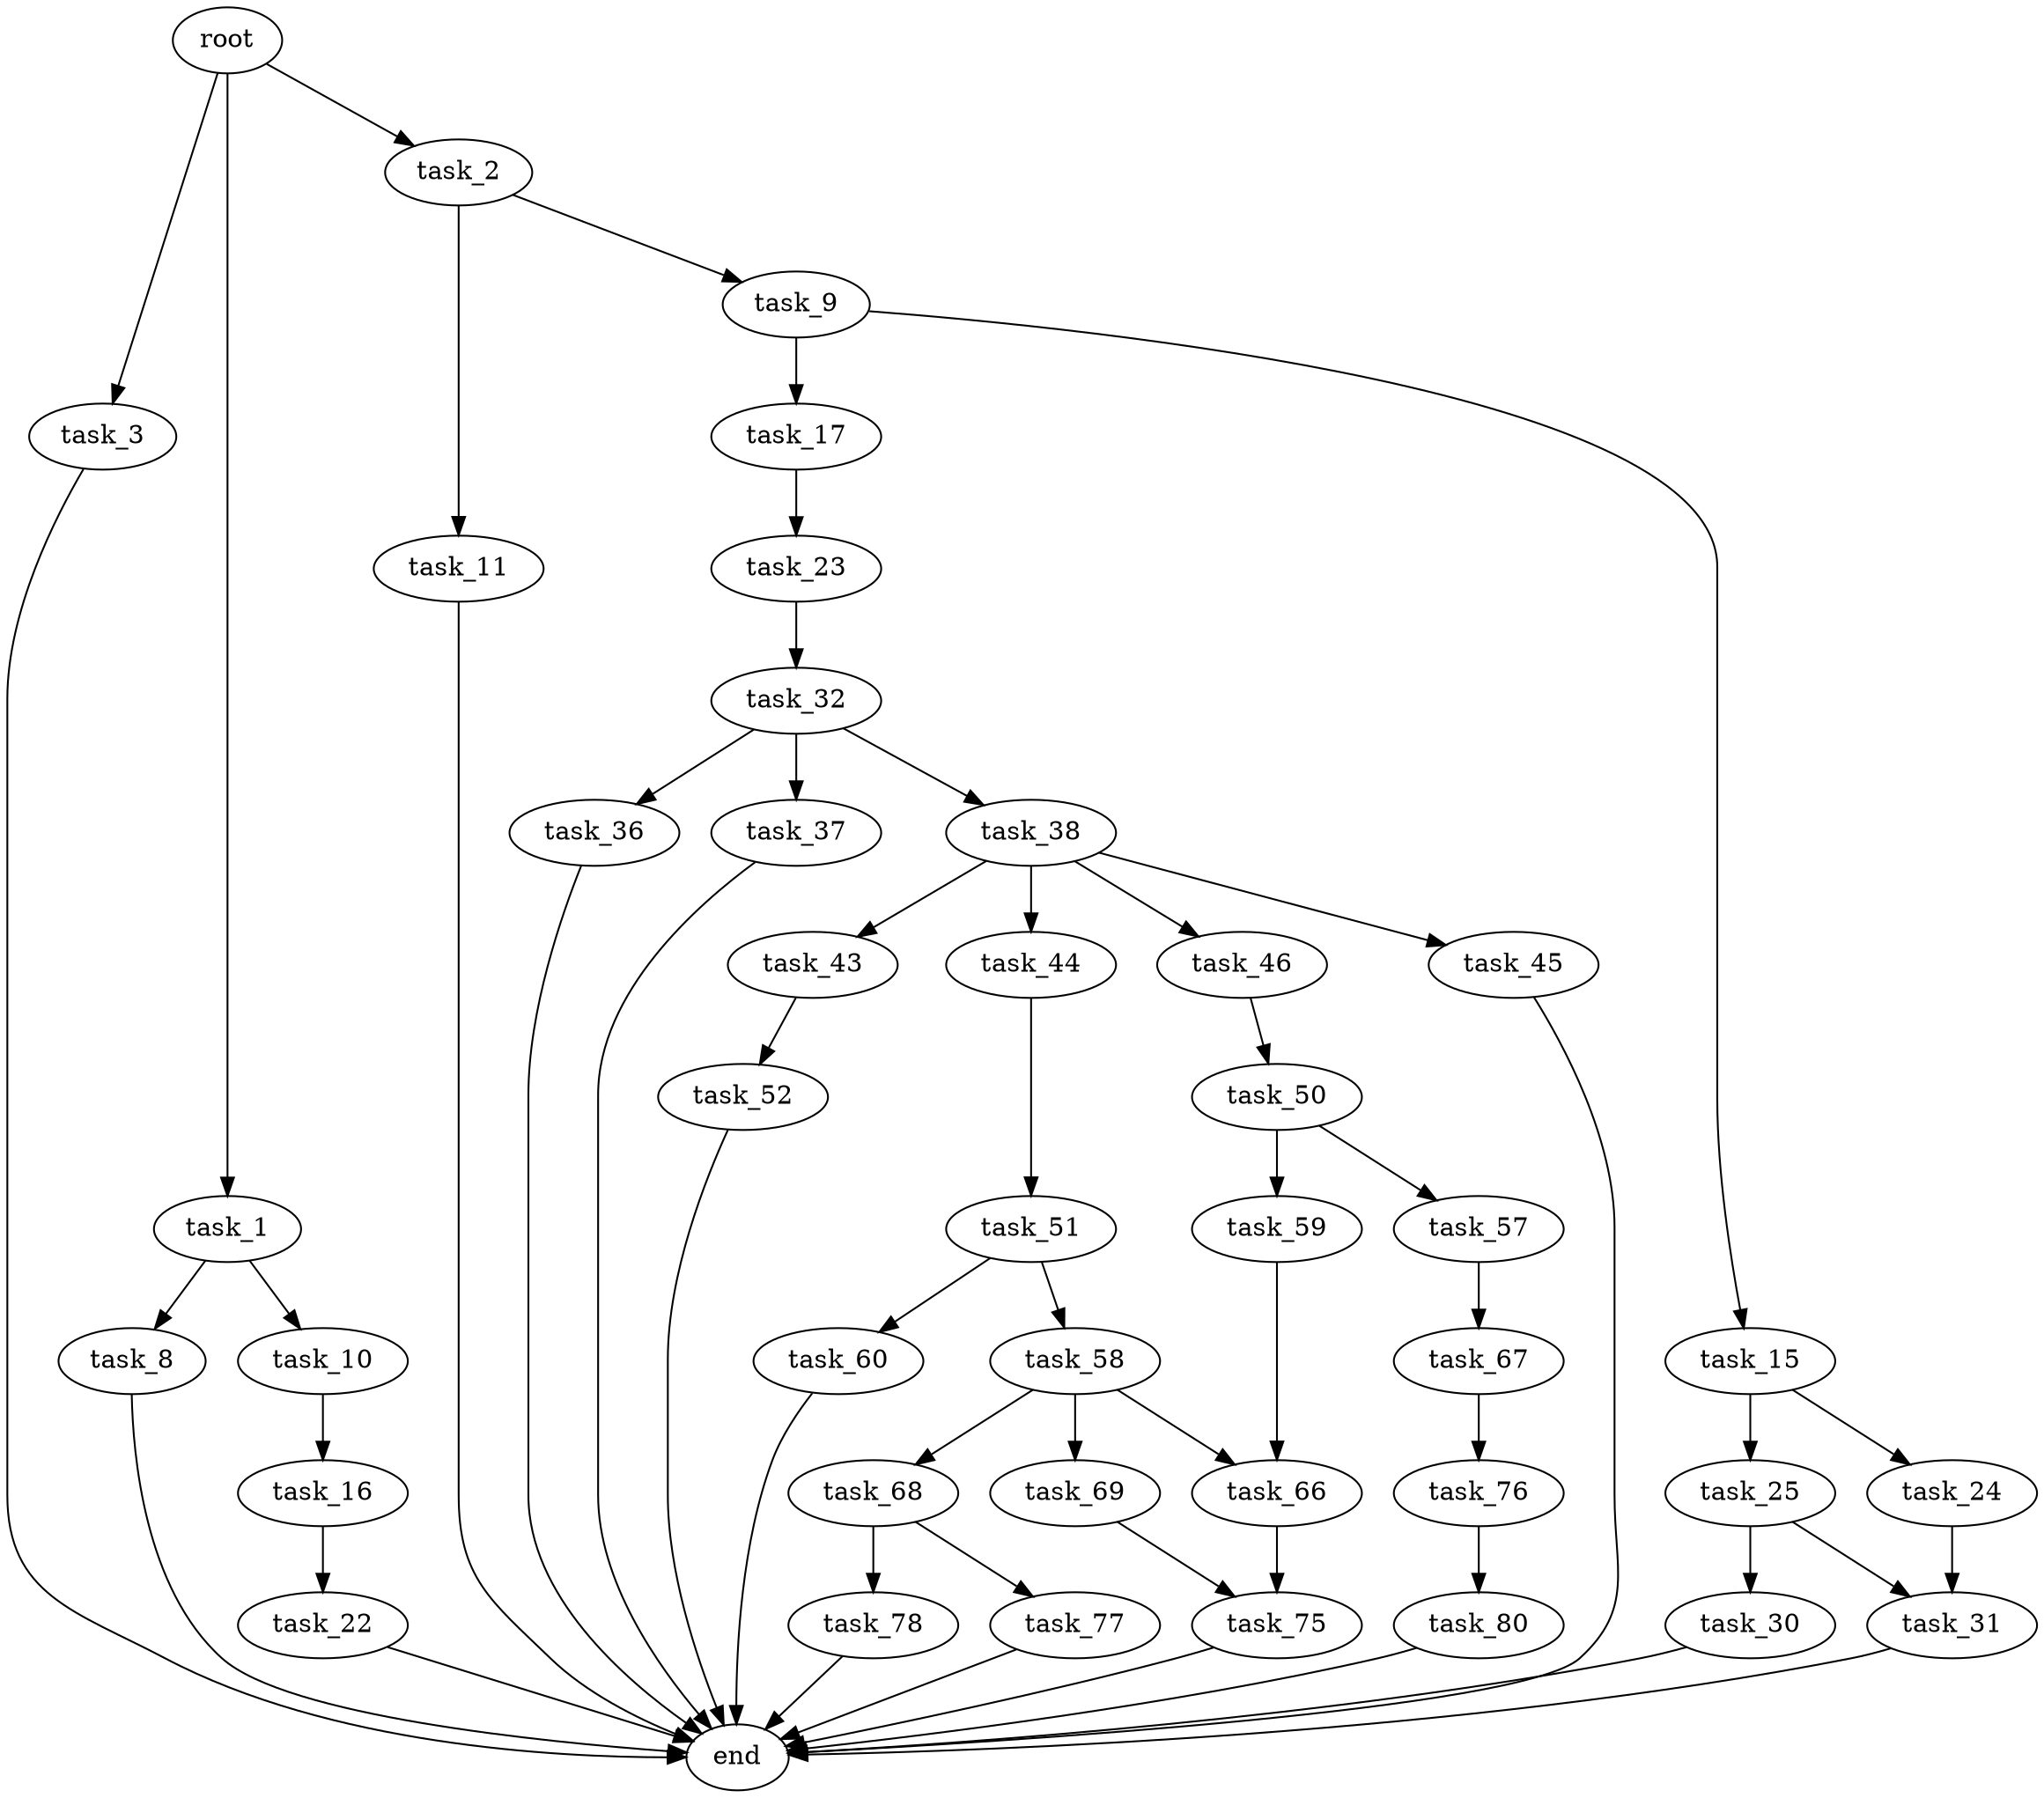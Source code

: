 digraph G {
  root [size="0.000000"];
  task_1 [size="134217728000.000000"];
  task_2 [size="782757789696.000000"];
  task_3 [size="8196155530.000000"];
  task_8 [size="368293445632.000000"];
  task_10 [size="40317940388.000000"];
  task_9 [size="90673492002.000000"];
  task_11 [size="9019623202.000000"];
  end [size="0.000000"];
  task_15 [size="782757789696.000000"];
  task_17 [size="19330609496.000000"];
  task_16 [size="3373422460.000000"];
  task_24 [size="8165993594.000000"];
  task_25 [size="27114552834.000000"];
  task_22 [size="455036977130.000000"];
  task_23 [size="442845100857.000000"];
  task_32 [size="231928233984.000000"];
  task_31 [size="16861814783.000000"];
  task_30 [size="302503268439.000000"];
  task_36 [size="17522617291.000000"];
  task_37 [size="782757789696.000000"];
  task_38 [size="6762819102.000000"];
  task_43 [size="7216944486.000000"];
  task_44 [size="782757789696.000000"];
  task_45 [size="28991029248.000000"];
  task_46 [size="621646154428.000000"];
  task_52 [size="27135048003.000000"];
  task_51 [size="216770233784.000000"];
  task_50 [size="33207770256.000000"];
  task_57 [size="34700746460.000000"];
  task_59 [size="21313359381.000000"];
  task_58 [size="28991029248.000000"];
  task_60 [size="134217728000.000000"];
  task_67 [size="647909817233.000000"];
  task_66 [size="104105511748.000000"];
  task_68 [size="368293445632.000000"];
  task_69 [size="134217728000.000000"];
  task_75 [size="16936159198.000000"];
  task_76 [size="134217728000.000000"];
  task_77 [size="25245838034.000000"];
  task_78 [size="28991029248.000000"];
  task_80 [size="37227521557.000000"];

  root -> task_1 [size="1.000000"];
  root -> task_2 [size="1.000000"];
  root -> task_3 [size="1.000000"];
  task_1 -> task_8 [size="209715200.000000"];
  task_1 -> task_10 [size="209715200.000000"];
  task_2 -> task_9 [size="679477248.000000"];
  task_2 -> task_11 [size="679477248.000000"];
  task_3 -> end [size="1.000000"];
  task_8 -> end [size="1.000000"];
  task_10 -> task_16 [size="838860800.000000"];
  task_9 -> task_15 [size="75497472.000000"];
  task_9 -> task_17 [size="75497472.000000"];
  task_11 -> end [size="1.000000"];
  task_15 -> task_24 [size="679477248.000000"];
  task_15 -> task_25 [size="679477248.000000"];
  task_17 -> task_23 [size="33554432.000000"];
  task_16 -> task_22 [size="75497472.000000"];
  task_24 -> task_31 [size="838860800.000000"];
  task_25 -> task_30 [size="838860800.000000"];
  task_25 -> task_31 [size="838860800.000000"];
  task_22 -> end [size="1.000000"];
  task_23 -> task_32 [size="301989888.000000"];
  task_32 -> task_36 [size="301989888.000000"];
  task_32 -> task_37 [size="301989888.000000"];
  task_32 -> task_38 [size="301989888.000000"];
  task_31 -> end [size="1.000000"];
  task_30 -> end [size="1.000000"];
  task_36 -> end [size="1.000000"];
  task_37 -> end [size="1.000000"];
  task_38 -> task_43 [size="536870912.000000"];
  task_38 -> task_44 [size="536870912.000000"];
  task_38 -> task_45 [size="536870912.000000"];
  task_38 -> task_46 [size="536870912.000000"];
  task_43 -> task_52 [size="411041792.000000"];
  task_44 -> task_51 [size="679477248.000000"];
  task_45 -> end [size="1.000000"];
  task_46 -> task_50 [size="411041792.000000"];
  task_52 -> end [size="1.000000"];
  task_51 -> task_58 [size="536870912.000000"];
  task_51 -> task_60 [size="536870912.000000"];
  task_50 -> task_57 [size="134217728.000000"];
  task_50 -> task_59 [size="134217728.000000"];
  task_57 -> task_67 [size="679477248.000000"];
  task_59 -> task_66 [size="838860800.000000"];
  task_58 -> task_66 [size="75497472.000000"];
  task_58 -> task_68 [size="75497472.000000"];
  task_58 -> task_69 [size="75497472.000000"];
  task_60 -> end [size="1.000000"];
  task_67 -> task_76 [size="679477248.000000"];
  task_66 -> task_75 [size="209715200.000000"];
  task_68 -> task_77 [size="411041792.000000"];
  task_68 -> task_78 [size="411041792.000000"];
  task_69 -> task_75 [size="209715200.000000"];
  task_75 -> end [size="1.000000"];
  task_76 -> task_80 [size="209715200.000000"];
  task_77 -> end [size="1.000000"];
  task_78 -> end [size="1.000000"];
  task_80 -> end [size="1.000000"];
}
